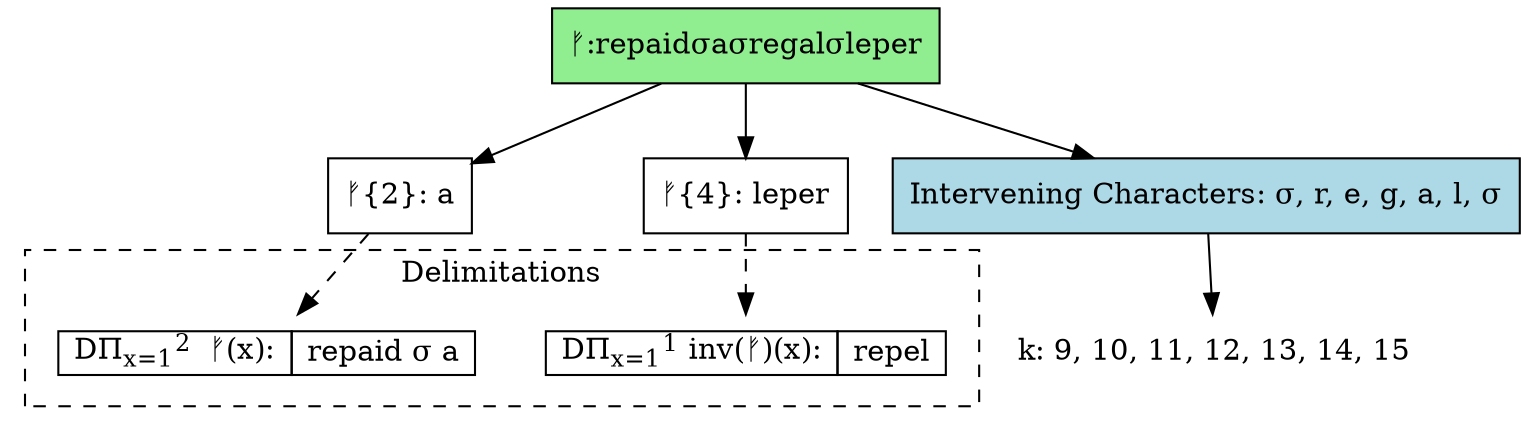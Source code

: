 digraph Intervention {
  rankdir=TB;
  node [shape=box];

  // Sentence
  Sentence [label="ᚠ:repaidσaσregalσleper", style=filled, fillcolor=lightgreen];

  // Words
  Word1 [label="ᚠ{2}: a"];
  Word2 [label="ᚠ{4}: leper"];

  // Intervening Characters
  InterveningChars [label="Intervening Characters: σ, r, e, g, a, l, σ", style=filled, fillcolor=lightblue];

  // Indices
  Indices [label="k: 9, 10, 11, 12, 13, 14, 15", shape=plaintext];

  // Connections
  Sentence -> Word1;
  Sentence -> InterveningChars;
  Sentence -> Word2;
  InterveningChars -> Indices;

  // Delimitations (Optional - for more detailed illustration)
  subgraph cluster_Delimitations {
    label="Delimitations";
    style=dashed;
    //node [shape=record]; // Remove this line

    Delim1 [shape=none, label=<
      <table border="0" cellborder="1" cellspacing="0">
        <tr><td port="f0"> DΠ<sub>x=1</sub><sup>2</sup> ᚠ(x): </td><td port="f1"> repaid σ a </td></tr>
      </table>
    >];
    Delim2 [shape=none, label=<
      <table border="0" cellborder="1" cellspacing="0">
        <tr><td port="f0"> DΠ<sub>x=1</sub><sup>1</sup> inv(ᚠ)(x): </td><td port="f1"> repel </td></tr>
      </table>
    >];
  }

  // Connect to delimitations (Optional)
  Word1 -> Delim1 [style=dashed];
  Word2 -> Delim2 [style=dashed];
}